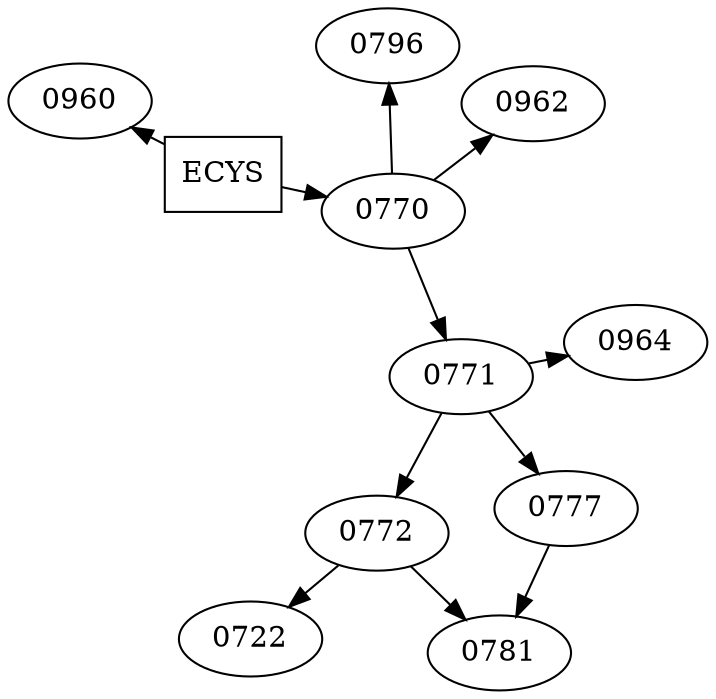 digraph grafoDirigido{ 
 rankdir=LR; 
 node [shape=box]; layout=neato; 
 nodoECYS[label="ECYS"]; 
node [shape = ellipse]; 
nodo0770[label="0770" ]; 
nodo0771[label="0771" ]; 
nodo0796[label="0796" ]; 
nodo0962[label="0962" ]; 
nodo0960[label="0960" ]; 
nodo0771[label="0771" ]; 
nodo0772[label="0772" ]; 
nodo0964[label="0964" ]; 
nodo0777[label="0777" ]; 
nodo0771[label="0771" ]; 
nodo0772[label="0772" ]; 
nodo0722[label="0722" ]; 
nodo0781[label="0781" ]; 
nodo0772[label="0772" ]; 
nodo0777[label="0777" ]; 
nodo0781[label="0781" ]; 
nodoECYS -> nodo0770[len=1.00]; 
nodoECYS -> nodo0960[len=1.00]; 
nodo0770 -> nodo0771[len=1.00]; 
nodo0770 -> nodo0796[len=1.00]; 
nodo0770 -> nodo0962[len=1.00]; 
nodo0771 -> nodo0772[len=1.00]; 
nodo0771 -> nodo0964[len=1.00]; 
nodo0771 -> nodo0777[len=1.00]; 
nodo0772 -> nodo0722[len=1.00]; 
nodo0772 -> nodo0781[len=1.00]; 
nodo0777 -> nodo0781[len=1.00]; 

}